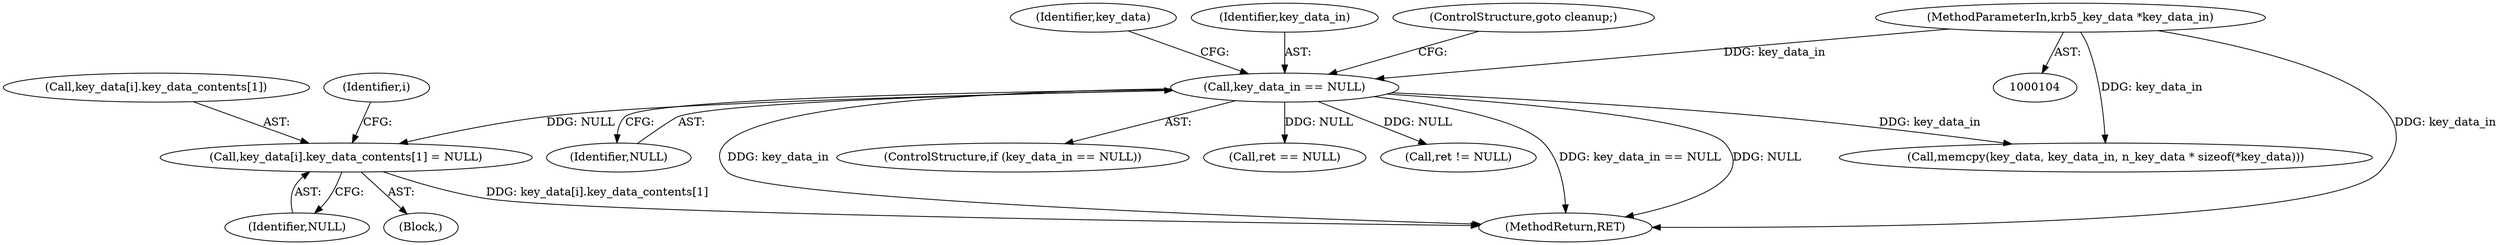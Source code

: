 digraph "0_krb5_dc7ed55c689d57de7f7408b34631bf06fec9dab1@array" {
"1000198" [label="(Call,key_data[i].key_data_contents[1] = NULL)"];
"1000142" [label="(Call,key_data_in == NULL)"];
"1000105" [label="(MethodParameterIn,krb5_key_data *key_data_in)"];
"1000144" [label="(Identifier,NULL)"];
"1000105" [label="(MethodParameterIn,krb5_key_data *key_data_in)"];
"1000146" [label="(Call,memcpy(key_data, key_data_in, n_key_data * sizeof(*key_data)))"];
"1000206" [label="(Identifier,NULL)"];
"1000147" [label="(Identifier,key_data)"];
"1000199" [label="(Call,key_data[i].key_data_contents[1])"];
"1000198" [label="(Call,key_data[i].key_data_contents[1] = NULL)"];
"1000141" [label="(ControlStructure,if (key_data_in == NULL))"];
"1000245" [label="(Call,ret == NULL)"];
"1000162" [label="(Identifier,i)"];
"1000418" [label="(MethodReturn,RET)"];
"1000143" [label="(Identifier,key_data_in)"];
"1000172" [label="(Block,)"];
"1000388" [label="(Call,ret != NULL)"];
"1000142" [label="(Call,key_data_in == NULL)"];
"1000145" [label="(ControlStructure,goto cleanup;)"];
"1000198" -> "1000172"  [label="AST: "];
"1000198" -> "1000206"  [label="CFG: "];
"1000199" -> "1000198"  [label="AST: "];
"1000206" -> "1000198"  [label="AST: "];
"1000162" -> "1000198"  [label="CFG: "];
"1000198" -> "1000418"  [label="DDG: key_data[i].key_data_contents[1]"];
"1000142" -> "1000198"  [label="DDG: NULL"];
"1000142" -> "1000141"  [label="AST: "];
"1000142" -> "1000144"  [label="CFG: "];
"1000143" -> "1000142"  [label="AST: "];
"1000144" -> "1000142"  [label="AST: "];
"1000145" -> "1000142"  [label="CFG: "];
"1000147" -> "1000142"  [label="CFG: "];
"1000142" -> "1000418"  [label="DDG: key_data_in == NULL"];
"1000142" -> "1000418"  [label="DDG: NULL"];
"1000142" -> "1000418"  [label="DDG: key_data_in"];
"1000105" -> "1000142"  [label="DDG: key_data_in"];
"1000142" -> "1000146"  [label="DDG: key_data_in"];
"1000142" -> "1000245"  [label="DDG: NULL"];
"1000142" -> "1000388"  [label="DDG: NULL"];
"1000105" -> "1000104"  [label="AST: "];
"1000105" -> "1000418"  [label="DDG: key_data_in"];
"1000105" -> "1000146"  [label="DDG: key_data_in"];
}
